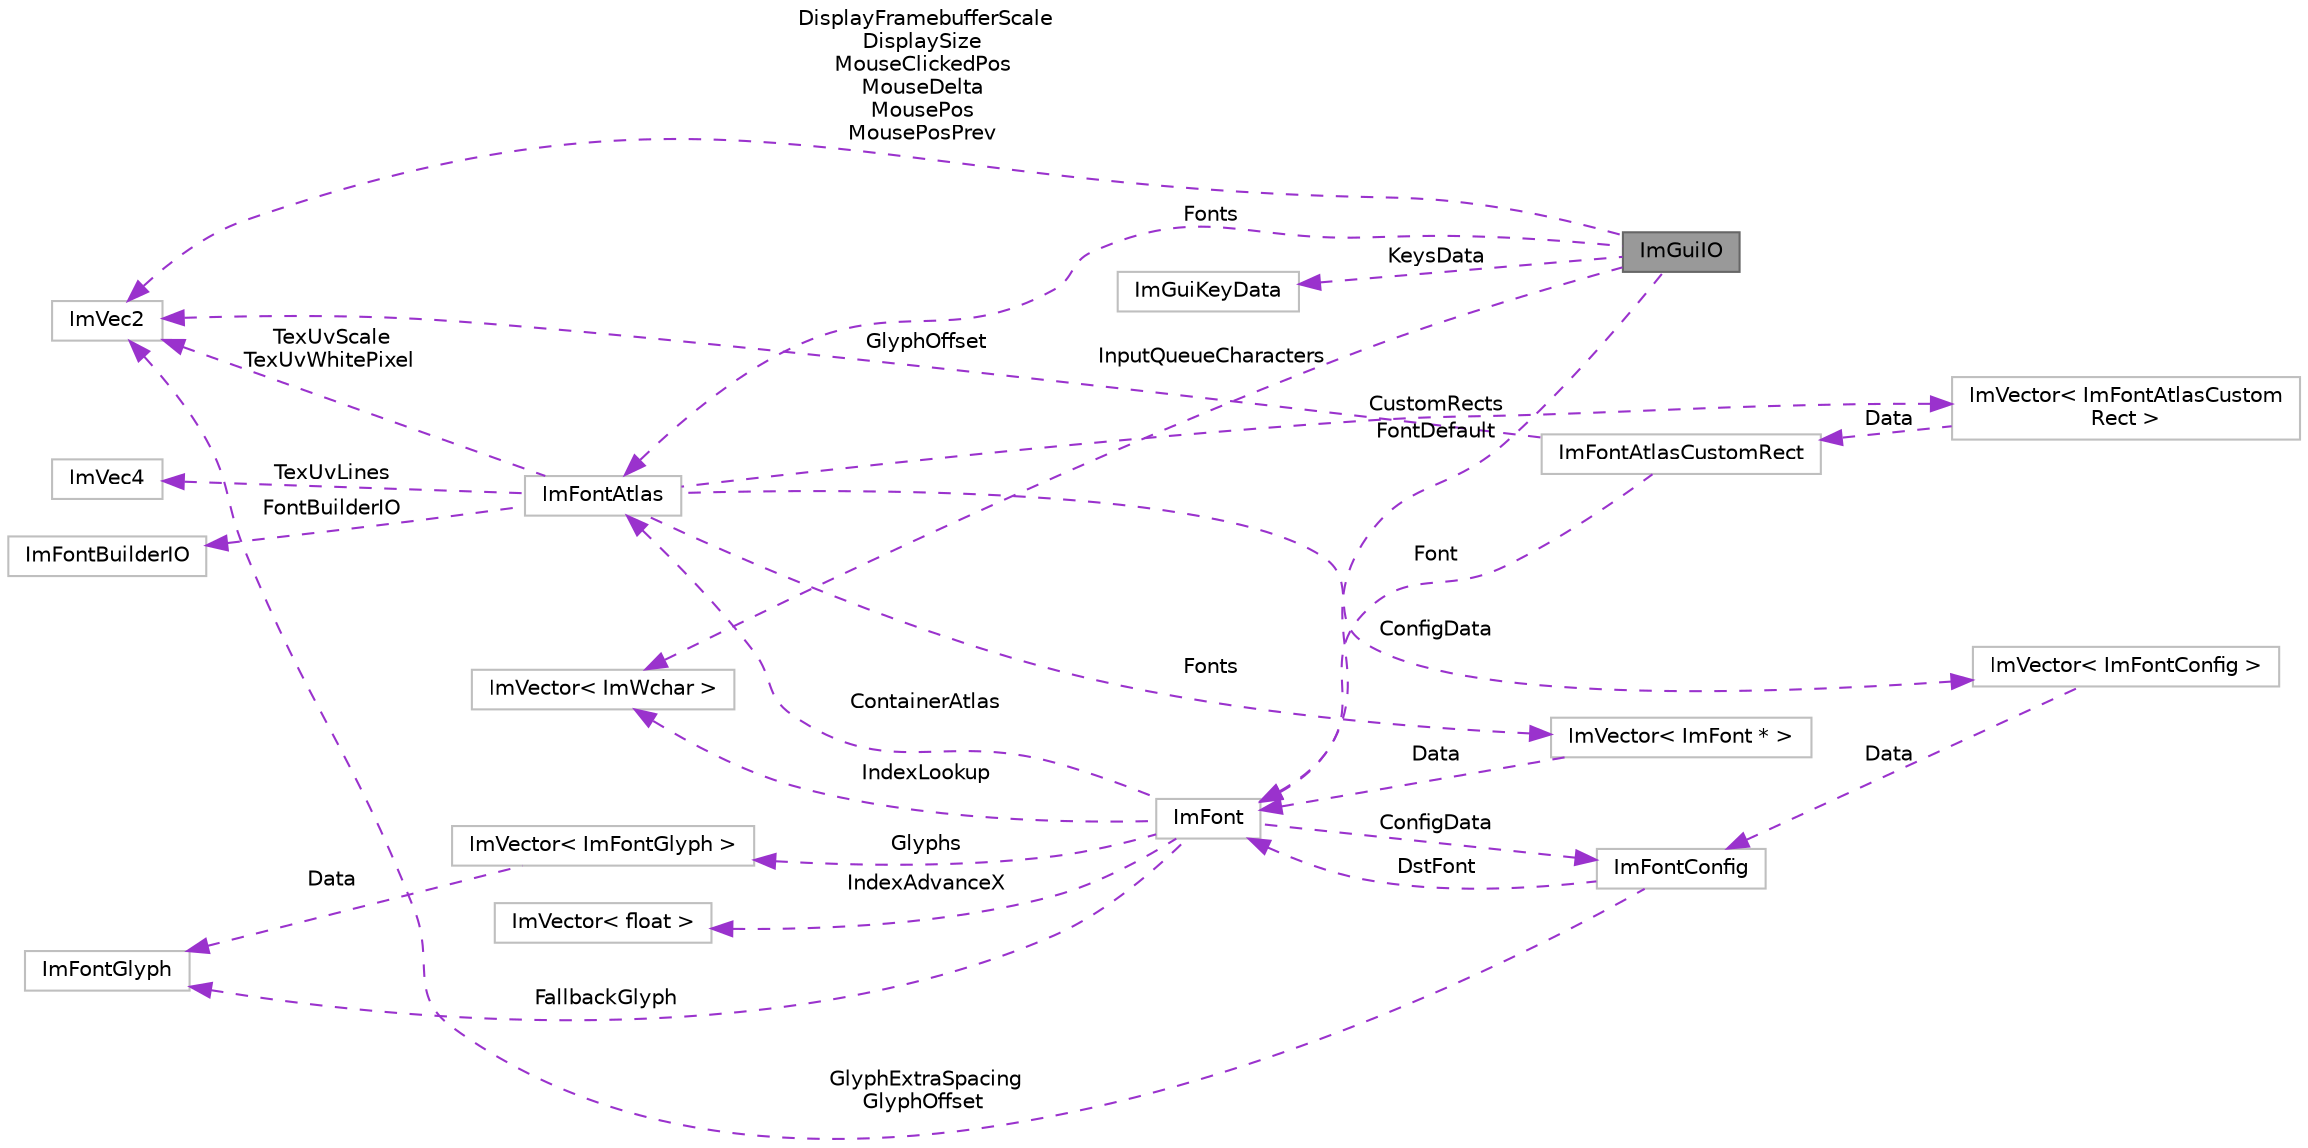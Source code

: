digraph "ImGuiIO"
{
 // LATEX_PDF_SIZE
  bgcolor="transparent";
  edge [fontname=Helvetica,fontsize=10,labelfontname=Helvetica,labelfontsize=10];
  node [fontname=Helvetica,fontsize=10,shape=box,height=0.2,width=0.4];
  rankdir="LR";
  Node1 [label="ImGuiIO",height=0.2,width=0.4,color="gray40", fillcolor="grey60", style="filled", fontcolor="black",tooltip=" "];
  Node2 -> Node1 [dir="back",color="darkorchid3",style="dashed",label=" DisplayFramebufferScale\nDisplaySize\nMouseClickedPos\nMouseDelta\nMousePos\nMousePosPrev" ];
  Node2 [label="ImVec2",height=0.2,width=0.4,color="grey75", fillcolor="white", style="filled",URL="$struct_im_vec2.html",tooltip=" "];
  Node3 -> Node1 [dir="back",color="darkorchid3",style="dashed",label=" Fonts" ];
  Node3 [label="ImFontAtlas",height=0.2,width=0.4,color="grey75", fillcolor="white", style="filled",URL="$struct_im_font_atlas.html",tooltip=" "];
  Node2 -> Node3 [dir="back",color="darkorchid3",style="dashed",label=" TexUvScale\nTexUvWhitePixel" ];
  Node4 -> Node3 [dir="back",color="darkorchid3",style="dashed",label=" Fonts" ];
  Node4 [label="ImVector\< ImFont * \>",height=0.2,width=0.4,color="grey75", fillcolor="white", style="filled",URL="$struct_im_vector.html",tooltip=" "];
  Node5 -> Node4 [dir="back",color="darkorchid3",style="dashed",label=" Data" ];
  Node5 [label="ImFont",height=0.2,width=0.4,color="grey75", fillcolor="white", style="filled",URL="$struct_im_font.html",tooltip=" "];
  Node6 -> Node5 [dir="back",color="darkorchid3",style="dashed",label=" IndexAdvanceX" ];
  Node6 [label="ImVector\< float \>",height=0.2,width=0.4,color="grey75", fillcolor="white", style="filled",URL="$struct_im_vector.html",tooltip=" "];
  Node7 -> Node5 [dir="back",color="darkorchid3",style="dashed",label=" IndexLookup" ];
  Node7 [label="ImVector\< ImWchar \>",height=0.2,width=0.4,color="grey75", fillcolor="white", style="filled",URL="$struct_im_vector.html",tooltip=" "];
  Node8 -> Node5 [dir="back",color="darkorchid3",style="dashed",label=" Glyphs" ];
  Node8 [label="ImVector\< ImFontGlyph \>",height=0.2,width=0.4,color="grey75", fillcolor="white", style="filled",URL="$struct_im_vector.html",tooltip=" "];
  Node9 -> Node8 [dir="back",color="darkorchid3",style="dashed",label=" Data" ];
  Node9 [label="ImFontGlyph",height=0.2,width=0.4,color="grey75", fillcolor="white", style="filled",URL="$struct_im_font_glyph.html",tooltip=" "];
  Node9 -> Node5 [dir="back",color="darkorchid3",style="dashed",label=" FallbackGlyph" ];
  Node3 -> Node5 [dir="back",color="darkorchid3",style="dashed",label=" ContainerAtlas" ];
  Node10 -> Node5 [dir="back",color="darkorchid3",style="dashed",label=" ConfigData" ];
  Node10 [label="ImFontConfig",height=0.2,width=0.4,color="grey75", fillcolor="white", style="filled",URL="$struct_im_font_config.html",tooltip=" "];
  Node2 -> Node10 [dir="back",color="darkorchid3",style="dashed",label=" GlyphExtraSpacing\nGlyphOffset" ];
  Node5 -> Node10 [dir="back",color="darkorchid3",style="dashed",label=" DstFont" ];
  Node11 -> Node3 [dir="back",color="darkorchid3",style="dashed",label=" CustomRects" ];
  Node11 [label="ImVector\< ImFontAtlasCustom\lRect \>",height=0.2,width=0.4,color="grey75", fillcolor="white", style="filled",URL="$struct_im_vector.html",tooltip=" "];
  Node12 -> Node11 [dir="back",color="darkorchid3",style="dashed",label=" Data" ];
  Node12 [label="ImFontAtlasCustomRect",height=0.2,width=0.4,color="grey75", fillcolor="white", style="filled",URL="$struct_im_font_atlas_custom_rect.html",tooltip=" "];
  Node2 -> Node12 [dir="back",color="darkorchid3",style="dashed",label=" GlyphOffset" ];
  Node5 -> Node12 [dir="back",color="darkorchid3",style="dashed",label=" Font" ];
  Node13 -> Node3 [dir="back",color="darkorchid3",style="dashed",label=" ConfigData" ];
  Node13 [label="ImVector\< ImFontConfig \>",height=0.2,width=0.4,color="grey75", fillcolor="white", style="filled",URL="$struct_im_vector.html",tooltip=" "];
  Node10 -> Node13 [dir="back",color="darkorchid3",style="dashed",label=" Data" ];
  Node14 -> Node3 [dir="back",color="darkorchid3",style="dashed",label=" TexUvLines" ];
  Node14 [label="ImVec4",height=0.2,width=0.4,color="grey75", fillcolor="white", style="filled",URL="$struct_im_vec4.html",tooltip=" "];
  Node15 -> Node3 [dir="back",color="darkorchid3",style="dashed",label=" FontBuilderIO" ];
  Node15 [label="ImFontBuilderIO",height=0.2,width=0.4,color="grey75", fillcolor="white", style="filled",URL="$struct_im_font_builder_i_o.html",tooltip=" "];
  Node5 -> Node1 [dir="back",color="darkorchid3",style="dashed",label=" FontDefault" ];
  Node16 -> Node1 [dir="back",color="darkorchid3",style="dashed",label=" KeysData" ];
  Node16 [label="ImGuiKeyData",height=0.2,width=0.4,color="grey75", fillcolor="white", style="filled",URL="$struct_im_gui_key_data.html",tooltip=" "];
  Node7 -> Node1 [dir="back",color="darkorchid3",style="dashed",label=" InputQueueCharacters" ];
}
